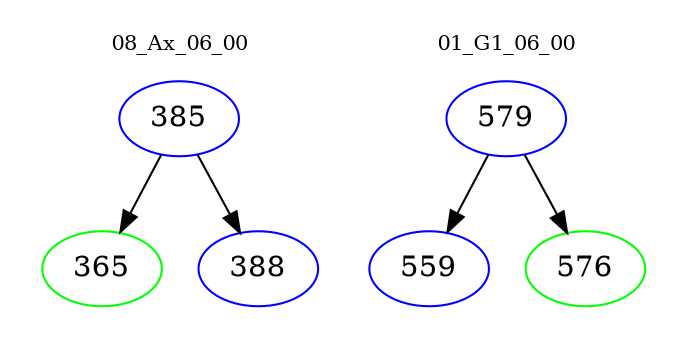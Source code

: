 digraph{
subgraph cluster_0 {
color = white
label = "08_Ax_06_00";
fontsize=10;
T0_385 [label="385", color="blue"]
T0_385 -> T0_365 [color="black"]
T0_365 [label="365", color="green"]
T0_385 -> T0_388 [color="black"]
T0_388 [label="388", color="blue"]
}
subgraph cluster_1 {
color = white
label = "01_G1_06_00";
fontsize=10;
T1_579 [label="579", color="blue"]
T1_579 -> T1_559 [color="black"]
T1_559 [label="559", color="blue"]
T1_579 -> T1_576 [color="black"]
T1_576 [label="576", color="green"]
}
}
